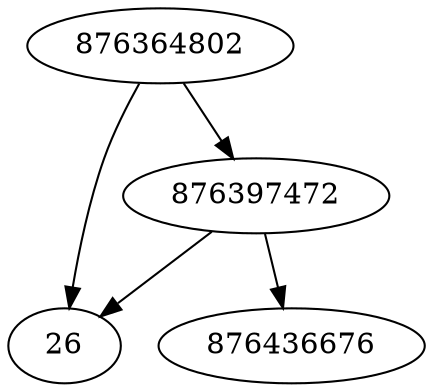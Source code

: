 strict digraph  {
876397472;
876364802;
26;
876436676;
876397472 -> 26;
876397472 -> 876436676;
876364802 -> 26;
876364802 -> 876397472;
}
